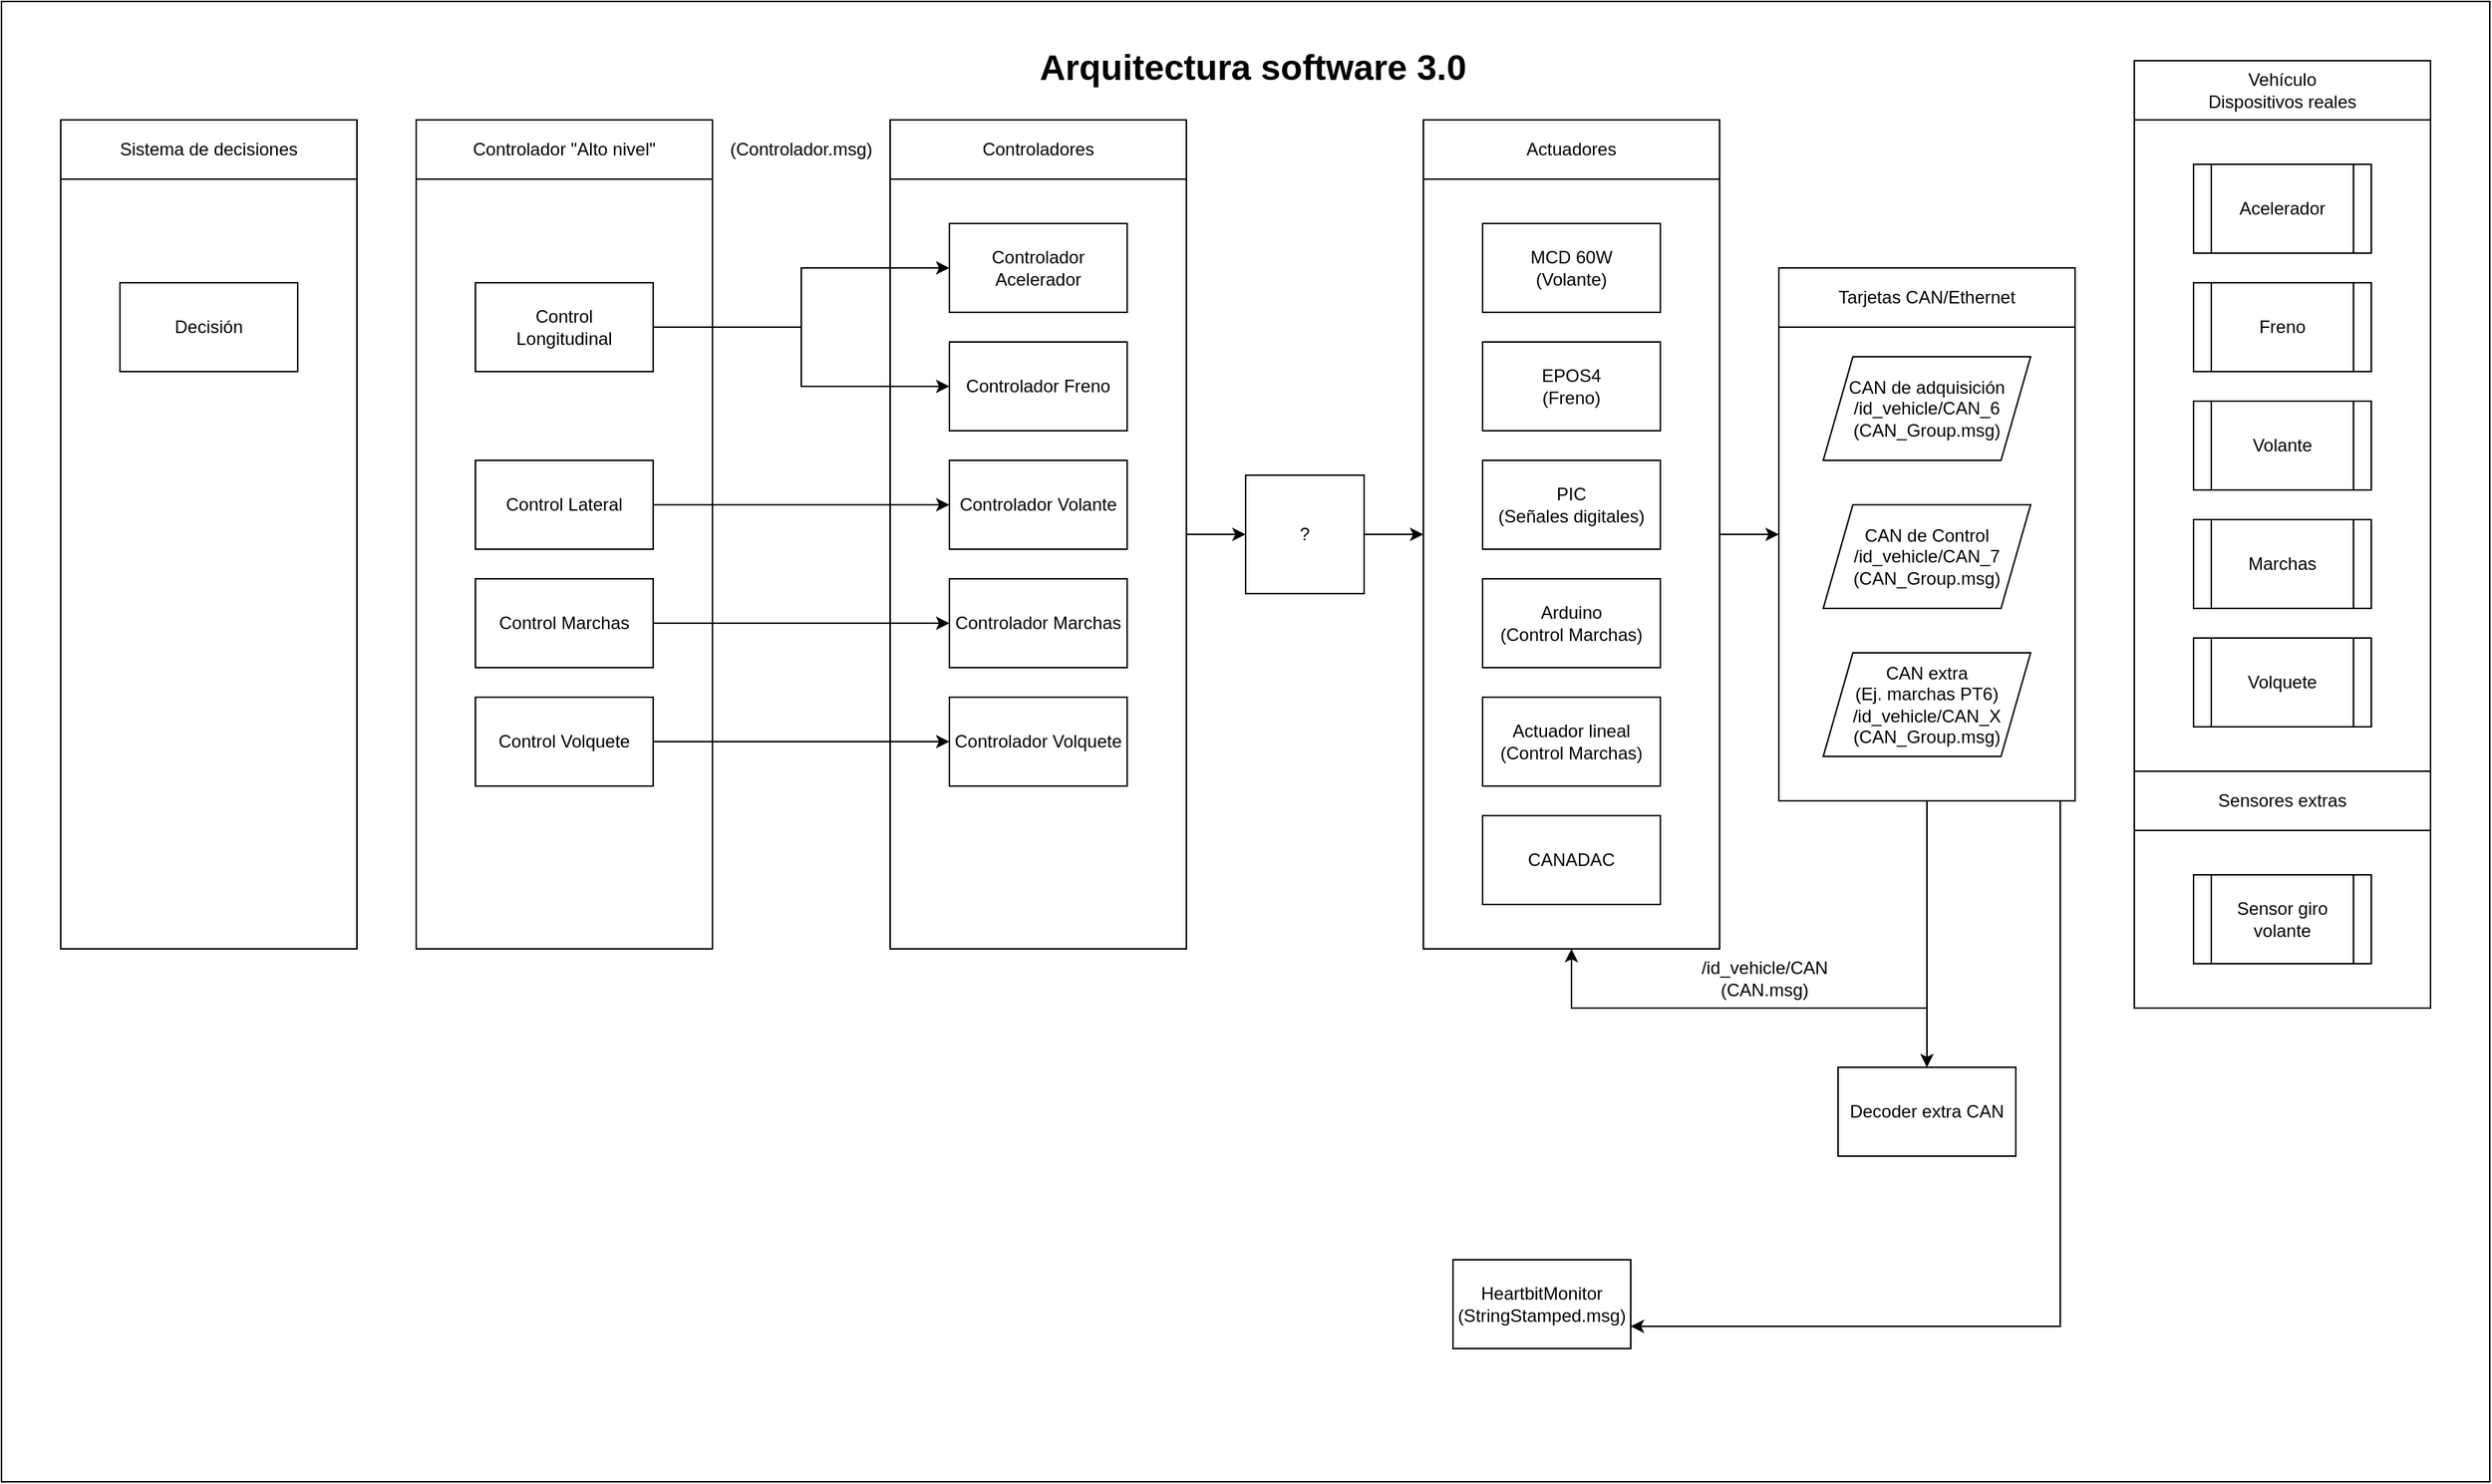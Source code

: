 <mxfile version="15.4.0" type="device"><diagram id="VmA2-gyconizilgHqkuB" name="Page-1"><mxGraphModel dx="2719" dy="506" grid="1" gridSize="10" guides="1" tooltips="1" connect="1" arrows="1" fold="1" page="1" pageScale="1" pageWidth="827" pageHeight="1169" math="0" shadow="0"><root><mxCell id="0"/><mxCell id="1" parent="0"/><mxCell id="m4nHy0FDKPcpDo6-6u8u-23" value="" style="rounded=0;whiteSpace=wrap;html=1;" parent="1" vertex="1"><mxGeometry x="-840" width="1680" height="1000" as="geometry"/></mxCell><mxCell id="uDPZTVs6u-1AgoFa1sVf-29" value="" style="rounded=0;whiteSpace=wrap;html=1;" parent="1" vertex="1"><mxGeometry x="-560" y="80" width="200" height="560" as="geometry"/></mxCell><mxCell id="m4nHy0FDKPcpDo6-6u8u-19" style="edgeStyle=orthogonalEdgeStyle;rounded=0;orthogonalLoop=1;jettySize=auto;html=1;exitX=1;exitY=0.5;exitDx=0;exitDy=0;entryX=0;entryY=0.5;entryDx=0;entryDy=0;" parent="1" source="uDPZTVs6u-1AgoFa1sVf-28" target="m4nHy0FDKPcpDo6-6u8u-13" edge="1"><mxGeometry relative="1" as="geometry"/></mxCell><mxCell id="uDPZTVs6u-1AgoFa1sVf-28" value="" style="rounded=0;whiteSpace=wrap;html=1;" parent="1" vertex="1"><mxGeometry x="-240" y="80" width="200" height="560" as="geometry"/></mxCell><mxCell id="uDPZTVs6u-1AgoFa1sVf-6" value="" style="rounded=0;whiteSpace=wrap;html=1;" parent="1" vertex="1"><mxGeometry x="600" y="40" width="200" height="480" as="geometry"/></mxCell><mxCell id="uDPZTVs6u-1AgoFa1sVf-1" value="Acelerador" style="shape=process;whiteSpace=wrap;html=1;backgroundOutline=1;" parent="1" vertex="1"><mxGeometry x="640" y="110" width="120" height="60" as="geometry"/></mxCell><mxCell id="uDPZTVs6u-1AgoFa1sVf-2" value="Freno" style="shape=process;whiteSpace=wrap;html=1;backgroundOutline=1;" parent="1" vertex="1"><mxGeometry x="640" y="190" width="120" height="60" as="geometry"/></mxCell><mxCell id="uDPZTVs6u-1AgoFa1sVf-3" value="Volante" style="shape=process;whiteSpace=wrap;html=1;backgroundOutline=1;" parent="1" vertex="1"><mxGeometry x="640" y="270" width="120" height="60" as="geometry"/></mxCell><mxCell id="uDPZTVs6u-1AgoFa1sVf-4" value="Marchas" style="shape=process;whiteSpace=wrap;html=1;backgroundOutline=1;" parent="1" vertex="1"><mxGeometry x="640" y="350" width="120" height="60" as="geometry"/></mxCell><mxCell id="uDPZTVs6u-1AgoFa1sVf-5" value="Volquete" style="shape=process;whiteSpace=wrap;html=1;backgroundOutline=1;" parent="1" vertex="1"><mxGeometry x="640" y="430" width="120" height="60" as="geometry"/></mxCell><mxCell id="uDPZTVs6u-1AgoFa1sVf-7" value="&lt;div&gt;Vehículo&lt;/div&gt;&lt;div&gt;Dispositivos reales&lt;br&gt;&lt;/div&gt;" style="rounded=0;whiteSpace=wrap;html=1;" parent="1" vertex="1"><mxGeometry x="600" y="40" width="200" height="40" as="geometry"/></mxCell><mxCell id="uDPZTVs6u-1AgoFa1sVf-8" value="" style="rounded=0;whiteSpace=wrap;html=1;" parent="1" vertex="1"><mxGeometry x="600" y="520" width="200" height="160" as="geometry"/></mxCell><mxCell id="uDPZTVs6u-1AgoFa1sVf-9" value="Sensores extras" style="rounded=0;whiteSpace=wrap;html=1;" parent="1" vertex="1"><mxGeometry x="600" y="520" width="200" height="40" as="geometry"/></mxCell><mxCell id="uDPZTVs6u-1AgoFa1sVf-10" value="Sensor giro volante" style="shape=process;whiteSpace=wrap;html=1;backgroundOutline=1;" parent="1" vertex="1"><mxGeometry x="640" y="590" width="120" height="60" as="geometry"/></mxCell><mxCell id="m4nHy0FDKPcpDo6-6u8u-2" style="edgeStyle=orthogonalEdgeStyle;rounded=0;orthogonalLoop=1;jettySize=auto;html=1;exitX=0.5;exitY=1;exitDx=0;exitDy=0;entryX=0.5;entryY=0;entryDx=0;entryDy=0;" parent="1" source="uDPZTVs6u-1AgoFa1sVf-13" target="m4nHy0FDKPcpDo6-6u8u-1" edge="1"><mxGeometry relative="1" as="geometry"/></mxCell><mxCell id="m4nHy0FDKPcpDo6-6u8u-3" style="edgeStyle=orthogonalEdgeStyle;rounded=0;orthogonalLoop=1;jettySize=auto;html=1;exitX=0.5;exitY=1;exitDx=0;exitDy=0;entryX=0.5;entryY=1;entryDx=0;entryDy=0;" parent="1" source="uDPZTVs6u-1AgoFa1sVf-13" target="uDPZTVs6u-1AgoFa1sVf-18" edge="1"><mxGeometry relative="1" as="geometry"><Array as="points"><mxPoint x="460" y="680"/><mxPoint x="220" y="680"/></Array></mxGeometry></mxCell><mxCell id="nIgMlH1DG-4BFj7DfARb-2" style="edgeStyle=orthogonalEdgeStyle;rounded=0;orthogonalLoop=1;jettySize=auto;html=1;exitX=0.75;exitY=1;exitDx=0;exitDy=0;entryX=1;entryY=0.75;entryDx=0;entryDy=0;" edge="1" parent="1" source="uDPZTVs6u-1AgoFa1sVf-13" target="nIgMlH1DG-4BFj7DfARb-1"><mxGeometry relative="1" as="geometry"><Array as="points"><mxPoint x="550" y="540"/><mxPoint x="550" y="895"/></Array></mxGeometry></mxCell><mxCell id="uDPZTVs6u-1AgoFa1sVf-13" value="" style="rounded=0;whiteSpace=wrap;html=1;" parent="1" vertex="1"><mxGeometry x="360" y="180" width="200" height="360" as="geometry"/></mxCell><mxCell id="uDPZTVs6u-1AgoFa1sVf-14" value="Tarjetas CAN/Ethernet" style="rounded=0;whiteSpace=wrap;html=1;" parent="1" vertex="1"><mxGeometry x="360" y="180" width="200" height="40" as="geometry"/></mxCell><mxCell id="uDPZTVs6u-1AgoFa1sVf-15" value="CAN de adquisición&lt;br&gt;/id_vehicle/CAN_6&lt;br&gt;(CAN_Group.msg)" style="shape=parallelogram;perimeter=parallelogramPerimeter;whiteSpace=wrap;html=1;fixedSize=1;" parent="1" vertex="1"><mxGeometry x="390" y="240" width="140" height="70" as="geometry"/></mxCell><mxCell id="uDPZTVs6u-1AgoFa1sVf-16" value="CAN de Control&lt;br&gt;/id_vehicle/CAN_7&lt;br&gt;(CAN_Group.msg)" style="shape=parallelogram;perimeter=parallelogramPerimeter;whiteSpace=wrap;html=1;fixedSize=1;" parent="1" vertex="1"><mxGeometry x="390" y="340" width="140" height="70" as="geometry"/></mxCell><mxCell id="uDPZTVs6u-1AgoFa1sVf-17" value="&lt;div&gt;CAN extra&lt;/div&gt;&lt;div&gt;(Ej. marchas PT6)&lt;br&gt;&lt;/div&gt;&lt;div&gt;/id_vehicle/CAN_X&lt;br&gt;&lt;/div&gt;&lt;div&gt;(CAN_Group.msg)&lt;br&gt;&lt;/div&gt;" style="shape=parallelogram;perimeter=parallelogramPerimeter;whiteSpace=wrap;html=1;fixedSize=1;" parent="1" vertex="1"><mxGeometry x="390" y="440" width="140" height="70" as="geometry"/></mxCell><mxCell id="m4nHy0FDKPcpDo6-6u8u-22" style="edgeStyle=orthogonalEdgeStyle;rounded=0;orthogonalLoop=1;jettySize=auto;html=1;exitX=1;exitY=0.5;exitDx=0;exitDy=0;entryX=0;entryY=0.5;entryDx=0;entryDy=0;" parent="1" source="uDPZTVs6u-1AgoFa1sVf-18" target="uDPZTVs6u-1AgoFa1sVf-13" edge="1"><mxGeometry relative="1" as="geometry"/></mxCell><mxCell id="uDPZTVs6u-1AgoFa1sVf-18" value="" style="rounded=0;whiteSpace=wrap;html=1;" parent="1" vertex="1"><mxGeometry x="120" y="80" width="200" height="560" as="geometry"/></mxCell><mxCell id="uDPZTVs6u-1AgoFa1sVf-19" value="Actuadores" style="rounded=0;whiteSpace=wrap;html=1;" parent="1" vertex="1"><mxGeometry x="120" y="80" width="200" height="40" as="geometry"/></mxCell><mxCell id="uDPZTVs6u-1AgoFa1sVf-20" value="&lt;div&gt;MCD 60W&lt;/div&gt;&lt;div&gt;(Volante)&lt;br&gt;&lt;/div&gt;" style="rounded=0;whiteSpace=wrap;html=1;" parent="1" vertex="1"><mxGeometry x="160" y="150" width="120" height="60" as="geometry"/></mxCell><mxCell id="uDPZTVs6u-1AgoFa1sVf-21" value="&lt;div&gt;EPOS4&lt;/div&gt;&lt;div&gt;(Freno)&lt;br&gt;&lt;/div&gt;" style="rounded=0;whiteSpace=wrap;html=1;" parent="1" vertex="1"><mxGeometry x="160" y="230" width="120" height="60" as="geometry"/></mxCell><mxCell id="uDPZTVs6u-1AgoFa1sVf-22" value="&lt;div&gt;PIC&lt;/div&gt;&lt;div&gt;(Señales digitales)&lt;br&gt;&lt;/div&gt;" style="rounded=0;whiteSpace=wrap;html=1;" parent="1" vertex="1"><mxGeometry x="160" y="310" width="120" height="60" as="geometry"/></mxCell><mxCell id="uDPZTVs6u-1AgoFa1sVf-23" value="&lt;div&gt;Arduino&lt;/div&gt;&lt;div&gt;(Control Marchas)&lt;br&gt;&lt;/div&gt;" style="rounded=0;whiteSpace=wrap;html=1;" parent="1" vertex="1"><mxGeometry x="160" y="390" width="120" height="60" as="geometry"/></mxCell><mxCell id="uDPZTVs6u-1AgoFa1sVf-24" value="&lt;div&gt;Actuador lineal&lt;/div&gt;&lt;div&gt;(Control Marchas)&lt;br&gt;&lt;/div&gt;" style="rounded=0;whiteSpace=wrap;html=1;" parent="1" vertex="1"><mxGeometry x="160" y="470" width="120" height="60" as="geometry"/></mxCell><mxCell id="uDPZTVs6u-1AgoFa1sVf-25" value="CANADAC" style="rounded=0;whiteSpace=wrap;html=1;" parent="1" vertex="1"><mxGeometry x="160" y="550" width="120" height="60" as="geometry"/></mxCell><mxCell id="uDPZTVs6u-1AgoFa1sVf-26" value="Controlador Freno" style="rounded=0;whiteSpace=wrap;html=1;" parent="1" vertex="1"><mxGeometry x="-200" y="230" width="120" height="60" as="geometry"/></mxCell><mxCell id="m4nHy0FDKPcpDo6-6u8u-7" style="edgeStyle=orthogonalEdgeStyle;rounded=0;orthogonalLoop=1;jettySize=auto;html=1;exitX=1;exitY=0.5;exitDx=0;exitDy=0;entryX=0;entryY=0.5;entryDx=0;entryDy=0;" parent="1" source="uDPZTVs6u-1AgoFa1sVf-27" target="uDPZTVs6u-1AgoFa1sVf-32" edge="1"><mxGeometry relative="1" as="geometry"/></mxCell><mxCell id="m4nHy0FDKPcpDo6-6u8u-8" style="edgeStyle=orthogonalEdgeStyle;rounded=0;orthogonalLoop=1;jettySize=auto;html=1;exitX=1;exitY=0.5;exitDx=0;exitDy=0;entryX=0;entryY=0.5;entryDx=0;entryDy=0;" parent="1" source="uDPZTVs6u-1AgoFa1sVf-27" target="uDPZTVs6u-1AgoFa1sVf-26" edge="1"><mxGeometry relative="1" as="geometry"/></mxCell><mxCell id="uDPZTVs6u-1AgoFa1sVf-27" value="&lt;div&gt;Control &lt;br&gt;&lt;/div&gt;&lt;div&gt;Longitudinal&lt;br&gt;&lt;/div&gt;" style="rounded=0;whiteSpace=wrap;html=1;" parent="1" vertex="1"><mxGeometry x="-520" y="190" width="120" height="60" as="geometry"/></mxCell><mxCell id="uDPZTVs6u-1AgoFa1sVf-30" value="Controladores" style="rounded=0;whiteSpace=wrap;html=1;" parent="1" vertex="1"><mxGeometry x="-240" y="80" width="200" height="40" as="geometry"/></mxCell><mxCell id="uDPZTVs6u-1AgoFa1sVf-31" value="Controlador &quot;Alto nivel&quot;" style="rounded=0;whiteSpace=wrap;html=1;" parent="1" vertex="1"><mxGeometry x="-560" y="80" width="200" height="40" as="geometry"/></mxCell><mxCell id="uDPZTVs6u-1AgoFa1sVf-32" value="Controlador Acelerador" style="rounded=0;whiteSpace=wrap;html=1;" parent="1" vertex="1"><mxGeometry x="-200" y="150" width="120" height="60" as="geometry"/></mxCell><mxCell id="uDPZTVs6u-1AgoFa1sVf-33" value="Controlador Volante" style="rounded=0;whiteSpace=wrap;html=1;" parent="1" vertex="1"><mxGeometry x="-200" y="310" width="120" height="60" as="geometry"/></mxCell><mxCell id="uDPZTVs6u-1AgoFa1sVf-34" value="Controlador Marchas" style="rounded=0;whiteSpace=wrap;html=1;" parent="1" vertex="1"><mxGeometry x="-200" y="390" width="120" height="60" as="geometry"/></mxCell><mxCell id="uDPZTVs6u-1AgoFa1sVf-35" value="Controlador Volquete" style="rounded=0;whiteSpace=wrap;html=1;" parent="1" vertex="1"><mxGeometry x="-200" y="470" width="120" height="60" as="geometry"/></mxCell><mxCell id="m4nHy0FDKPcpDo6-6u8u-9" style="edgeStyle=orthogonalEdgeStyle;rounded=0;orthogonalLoop=1;jettySize=auto;html=1;exitX=1;exitY=0.5;exitDx=0;exitDy=0;entryX=0;entryY=0.5;entryDx=0;entryDy=0;" parent="1" source="uDPZTVs6u-1AgoFa1sVf-36" target="uDPZTVs6u-1AgoFa1sVf-33" edge="1"><mxGeometry relative="1" as="geometry"/></mxCell><mxCell id="uDPZTVs6u-1AgoFa1sVf-36" value="Control Lateral" style="rounded=0;whiteSpace=wrap;html=1;" parent="1" vertex="1"><mxGeometry x="-520" y="310" width="120" height="60" as="geometry"/></mxCell><mxCell id="m4nHy0FDKPcpDo6-6u8u-11" style="edgeStyle=orthogonalEdgeStyle;rounded=0;orthogonalLoop=1;jettySize=auto;html=1;exitX=1;exitY=0.5;exitDx=0;exitDy=0;entryX=0;entryY=0.5;entryDx=0;entryDy=0;" parent="1" source="uDPZTVs6u-1AgoFa1sVf-41" target="uDPZTVs6u-1AgoFa1sVf-35" edge="1"><mxGeometry relative="1" as="geometry"/></mxCell><mxCell id="uDPZTVs6u-1AgoFa1sVf-41" value="Control Volquete" style="rounded=0;whiteSpace=wrap;html=1;" parent="1" vertex="1"><mxGeometry x="-520" y="470" width="120" height="60" as="geometry"/></mxCell><mxCell id="m4nHy0FDKPcpDo6-6u8u-10" style="edgeStyle=orthogonalEdgeStyle;rounded=0;orthogonalLoop=1;jettySize=auto;html=1;exitX=1;exitY=0.5;exitDx=0;exitDy=0;entryX=0;entryY=0.5;entryDx=0;entryDy=0;" parent="1" source="uDPZTVs6u-1AgoFa1sVf-42" target="uDPZTVs6u-1AgoFa1sVf-34" edge="1"><mxGeometry relative="1" as="geometry"/></mxCell><mxCell id="uDPZTVs6u-1AgoFa1sVf-42" value="Control Marchas" style="rounded=0;whiteSpace=wrap;html=1;" parent="1" vertex="1"><mxGeometry x="-520" y="390" width="120" height="60" as="geometry"/></mxCell><mxCell id="uDPZTVs6u-1AgoFa1sVf-44" value="" style="rounded=0;whiteSpace=wrap;html=1;" parent="1" vertex="1"><mxGeometry x="-800" y="80" width="200" height="560" as="geometry"/></mxCell><mxCell id="uDPZTVs6u-1AgoFa1sVf-45" value="Sistema de decisiones" style="rounded=0;whiteSpace=wrap;html=1;" parent="1" vertex="1"><mxGeometry x="-800" y="80" width="200" height="40" as="geometry"/></mxCell><mxCell id="uDPZTVs6u-1AgoFa1sVf-46" value="Decisión" style="rounded=0;whiteSpace=wrap;html=1;" parent="1" vertex="1"><mxGeometry x="-760" y="190" width="120" height="60" as="geometry"/></mxCell><mxCell id="m4nHy0FDKPcpDo6-6u8u-1" value="Decoder extra CAN" style="rounded=0;whiteSpace=wrap;html=1;" parent="1" vertex="1"><mxGeometry x="400" y="720" width="120" height="60" as="geometry"/></mxCell><mxCell id="m4nHy0FDKPcpDo6-6u8u-5" value="/id_vehicle/CAN&lt;br&gt;(CAN.msg)" style="text;html=1;align=center;verticalAlign=middle;resizable=0;points=[];autosize=1;strokeColor=none;fillColor=none;" parent="1" vertex="1"><mxGeometry x="300" y="645" width="100" height="30" as="geometry"/></mxCell><mxCell id="m4nHy0FDKPcpDo6-6u8u-12" value="(Controlador.msg)" style="text;html=1;strokeColor=none;fillColor=none;align=center;verticalAlign=middle;whiteSpace=wrap;rounded=0;" parent="1" vertex="1"><mxGeometry x="-330" y="85" width="60" height="30" as="geometry"/></mxCell><mxCell id="m4nHy0FDKPcpDo6-6u8u-20" style="edgeStyle=orthogonalEdgeStyle;rounded=0;orthogonalLoop=1;jettySize=auto;html=1;exitX=1;exitY=0.5;exitDx=0;exitDy=0;entryX=0;entryY=0.5;entryDx=0;entryDy=0;" parent="1" source="m4nHy0FDKPcpDo6-6u8u-13" target="uDPZTVs6u-1AgoFa1sVf-18" edge="1"><mxGeometry relative="1" as="geometry"/></mxCell><mxCell id="m4nHy0FDKPcpDo6-6u8u-13" value="?" style="rounded=0;whiteSpace=wrap;html=1;" parent="1" vertex="1"><mxGeometry y="320" width="80" height="80" as="geometry"/></mxCell><mxCell id="m4nHy0FDKPcpDo6-6u8u-24" value="&lt;b&gt;&lt;font style=&quot;font-size: 24px&quot;&gt;Arquitectura software 3.0&lt;/font&gt;&lt;/b&gt;" style="text;html=1;strokeColor=none;fillColor=none;align=center;verticalAlign=middle;whiteSpace=wrap;rounded=0;" parent="1" vertex="1"><mxGeometry x="-160" y="30" width="330" height="30" as="geometry"/></mxCell><mxCell id="nIgMlH1DG-4BFj7DfARb-1" value="HeartbitMonitor&lt;br&gt;(StringStamped.msg)" style="rounded=0;whiteSpace=wrap;html=1;" vertex="1" parent="1"><mxGeometry x="140" y="850" width="120" height="60" as="geometry"/></mxCell></root></mxGraphModel></diagram></mxfile>